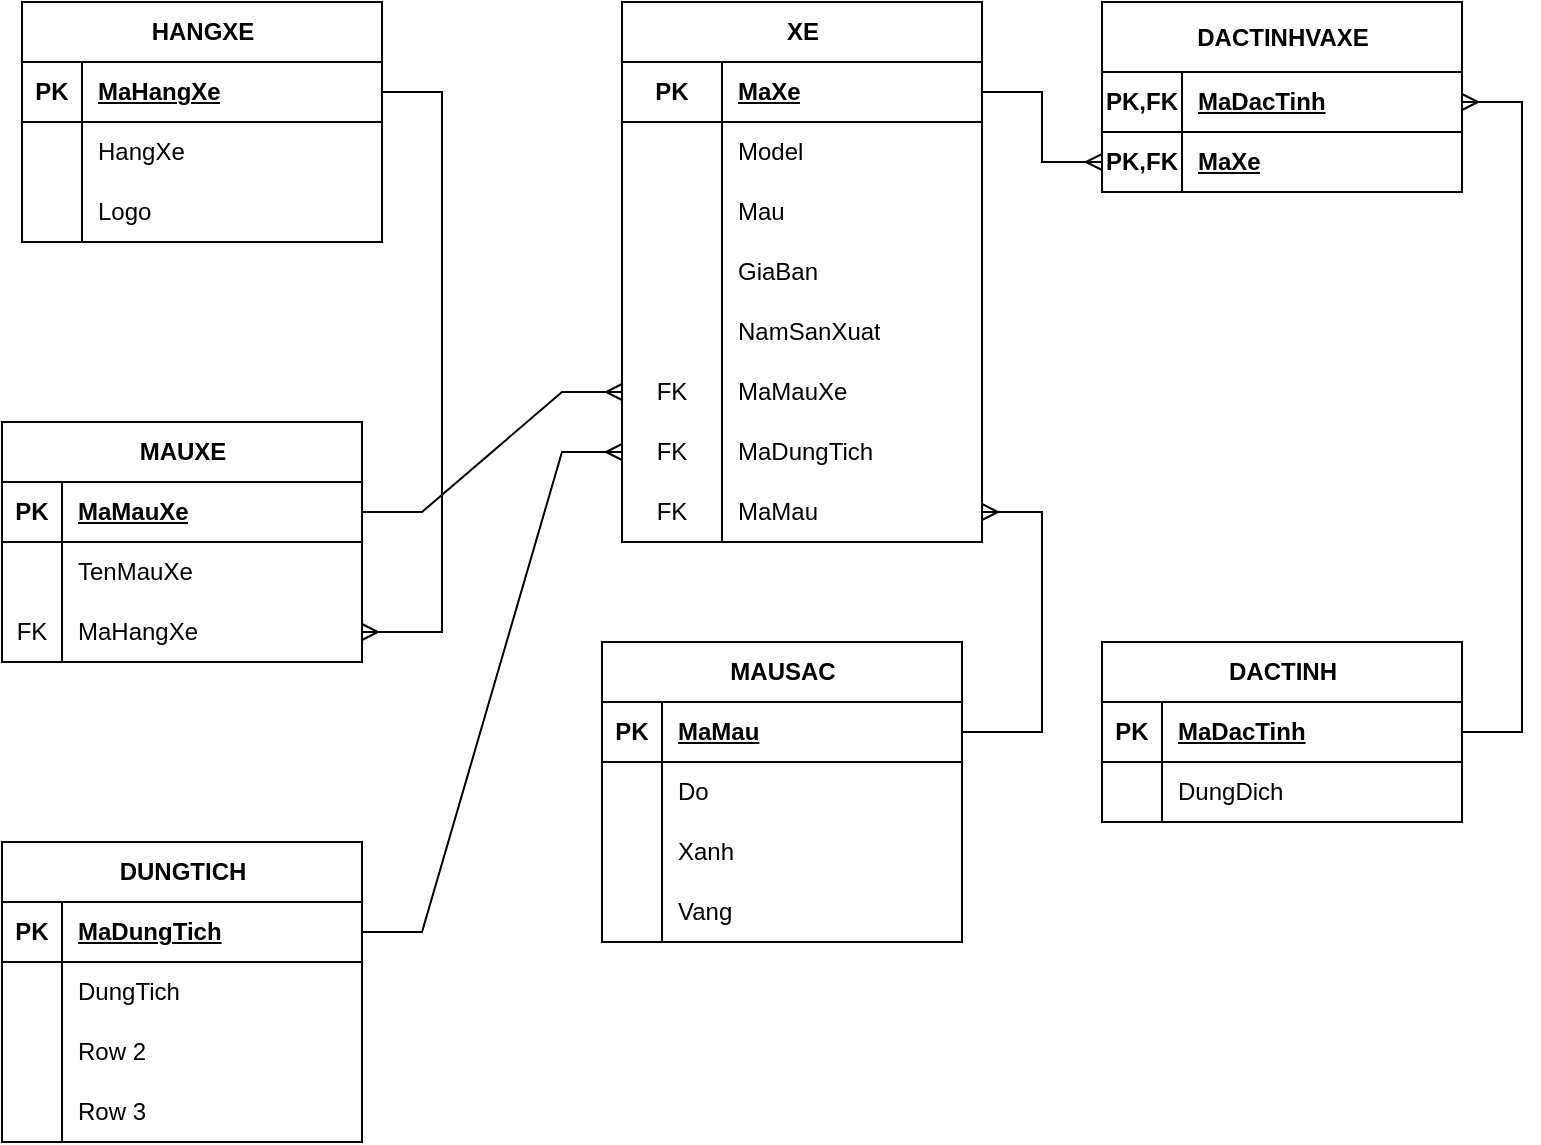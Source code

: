 <mxfile version="26.2.15">
  <diagram name="Trang-1" id="evhGQD9XoRexHqI-xpZD">
    <mxGraphModel dx="872" dy="465" grid="1" gridSize="10" guides="1" tooltips="1" connect="1" arrows="1" fold="1" page="1" pageScale="1" pageWidth="827" pageHeight="1169" math="0" shadow="0">
      <root>
        <mxCell id="0" />
        <mxCell id="1" parent="0" />
        <mxCell id="dX7xvB5Wx8BmN4pReZZ1-1" value="HANGXE" style="shape=table;startSize=30;container=1;collapsible=1;childLayout=tableLayout;fixedRows=1;rowLines=0;fontStyle=1;align=center;resizeLast=1;html=1;" vertex="1" parent="1">
          <mxGeometry x="40" y="40" width="180" height="120" as="geometry" />
        </mxCell>
        <mxCell id="dX7xvB5Wx8BmN4pReZZ1-2" value="" style="shape=tableRow;horizontal=0;startSize=0;swimlaneHead=0;swimlaneBody=0;fillColor=none;collapsible=0;dropTarget=0;points=[[0,0.5],[1,0.5]];portConstraint=eastwest;top=0;left=0;right=0;bottom=1;" vertex="1" parent="dX7xvB5Wx8BmN4pReZZ1-1">
          <mxGeometry y="30" width="180" height="30" as="geometry" />
        </mxCell>
        <mxCell id="dX7xvB5Wx8BmN4pReZZ1-3" value="PK" style="shape=partialRectangle;connectable=0;fillColor=none;top=0;left=0;bottom=0;right=0;fontStyle=1;overflow=hidden;whiteSpace=wrap;html=1;" vertex="1" parent="dX7xvB5Wx8BmN4pReZZ1-2">
          <mxGeometry width="30" height="30" as="geometry">
            <mxRectangle width="30" height="30" as="alternateBounds" />
          </mxGeometry>
        </mxCell>
        <mxCell id="dX7xvB5Wx8BmN4pReZZ1-4" value="MaHangXe" style="shape=partialRectangle;connectable=0;fillColor=none;top=0;left=0;bottom=0;right=0;align=left;spacingLeft=6;fontStyle=5;overflow=hidden;whiteSpace=wrap;html=1;" vertex="1" parent="dX7xvB5Wx8BmN4pReZZ1-2">
          <mxGeometry x="30" width="150" height="30" as="geometry">
            <mxRectangle width="150" height="30" as="alternateBounds" />
          </mxGeometry>
        </mxCell>
        <mxCell id="dX7xvB5Wx8BmN4pReZZ1-5" value="" style="shape=tableRow;horizontal=0;startSize=0;swimlaneHead=0;swimlaneBody=0;fillColor=none;collapsible=0;dropTarget=0;points=[[0,0.5],[1,0.5]];portConstraint=eastwest;top=0;left=0;right=0;bottom=0;" vertex="1" parent="dX7xvB5Wx8BmN4pReZZ1-1">
          <mxGeometry y="60" width="180" height="30" as="geometry" />
        </mxCell>
        <mxCell id="dX7xvB5Wx8BmN4pReZZ1-6" value="" style="shape=partialRectangle;connectable=0;fillColor=none;top=0;left=0;bottom=0;right=0;editable=1;overflow=hidden;whiteSpace=wrap;html=1;" vertex="1" parent="dX7xvB5Wx8BmN4pReZZ1-5">
          <mxGeometry width="30" height="30" as="geometry">
            <mxRectangle width="30" height="30" as="alternateBounds" />
          </mxGeometry>
        </mxCell>
        <mxCell id="dX7xvB5Wx8BmN4pReZZ1-7" value="HangXe" style="shape=partialRectangle;connectable=0;fillColor=none;top=0;left=0;bottom=0;right=0;align=left;spacingLeft=6;overflow=hidden;whiteSpace=wrap;html=1;" vertex="1" parent="dX7xvB5Wx8BmN4pReZZ1-5">
          <mxGeometry x="30" width="150" height="30" as="geometry">
            <mxRectangle width="150" height="30" as="alternateBounds" />
          </mxGeometry>
        </mxCell>
        <mxCell id="dX7xvB5Wx8BmN4pReZZ1-8" value="" style="shape=tableRow;horizontal=0;startSize=0;swimlaneHead=0;swimlaneBody=0;fillColor=none;collapsible=0;dropTarget=0;points=[[0,0.5],[1,0.5]];portConstraint=eastwest;top=0;left=0;right=0;bottom=0;" vertex="1" parent="dX7xvB5Wx8BmN4pReZZ1-1">
          <mxGeometry y="90" width="180" height="30" as="geometry" />
        </mxCell>
        <mxCell id="dX7xvB5Wx8BmN4pReZZ1-9" value="" style="shape=partialRectangle;connectable=0;fillColor=none;top=0;left=0;bottom=0;right=0;editable=1;overflow=hidden;whiteSpace=wrap;html=1;" vertex="1" parent="dX7xvB5Wx8BmN4pReZZ1-8">
          <mxGeometry width="30" height="30" as="geometry">
            <mxRectangle width="30" height="30" as="alternateBounds" />
          </mxGeometry>
        </mxCell>
        <mxCell id="dX7xvB5Wx8BmN4pReZZ1-10" value="Logo" style="shape=partialRectangle;connectable=0;fillColor=none;top=0;left=0;bottom=0;right=0;align=left;spacingLeft=6;overflow=hidden;whiteSpace=wrap;html=1;" vertex="1" parent="dX7xvB5Wx8BmN4pReZZ1-8">
          <mxGeometry x="30" width="150" height="30" as="geometry">
            <mxRectangle width="150" height="30" as="alternateBounds" />
          </mxGeometry>
        </mxCell>
        <mxCell id="dX7xvB5Wx8BmN4pReZZ1-14" value="XE" style="shape=table;startSize=30;container=1;collapsible=1;childLayout=tableLayout;fixedRows=1;rowLines=0;fontStyle=1;align=center;resizeLast=1;html=1;" vertex="1" parent="1">
          <mxGeometry x="340" y="40" width="180" height="270" as="geometry" />
        </mxCell>
        <mxCell id="dX7xvB5Wx8BmN4pReZZ1-15" value="" style="shape=tableRow;horizontal=0;startSize=0;swimlaneHead=0;swimlaneBody=0;fillColor=none;collapsible=0;dropTarget=0;points=[[0,0.5],[1,0.5]];portConstraint=eastwest;top=0;left=0;right=0;bottom=1;" vertex="1" parent="dX7xvB5Wx8BmN4pReZZ1-14">
          <mxGeometry y="30" width="180" height="30" as="geometry" />
        </mxCell>
        <mxCell id="dX7xvB5Wx8BmN4pReZZ1-16" value="PK" style="shape=partialRectangle;connectable=0;fillColor=none;top=0;left=0;bottom=0;right=0;fontStyle=1;overflow=hidden;whiteSpace=wrap;html=1;" vertex="1" parent="dX7xvB5Wx8BmN4pReZZ1-15">
          <mxGeometry width="50" height="30" as="geometry">
            <mxRectangle width="50" height="30" as="alternateBounds" />
          </mxGeometry>
        </mxCell>
        <mxCell id="dX7xvB5Wx8BmN4pReZZ1-17" value="MaXe" style="shape=partialRectangle;connectable=0;fillColor=none;top=0;left=0;bottom=0;right=0;align=left;spacingLeft=6;fontStyle=5;overflow=hidden;whiteSpace=wrap;html=1;" vertex="1" parent="dX7xvB5Wx8BmN4pReZZ1-15">
          <mxGeometry x="50" width="130" height="30" as="geometry">
            <mxRectangle width="130" height="30" as="alternateBounds" />
          </mxGeometry>
        </mxCell>
        <mxCell id="dX7xvB5Wx8BmN4pReZZ1-18" value="" style="shape=tableRow;horizontal=0;startSize=0;swimlaneHead=0;swimlaneBody=0;fillColor=none;collapsible=0;dropTarget=0;points=[[0,0.5],[1,0.5]];portConstraint=eastwest;top=0;left=0;right=0;bottom=0;" vertex="1" parent="dX7xvB5Wx8BmN4pReZZ1-14">
          <mxGeometry y="60" width="180" height="30" as="geometry" />
        </mxCell>
        <mxCell id="dX7xvB5Wx8BmN4pReZZ1-19" value="" style="shape=partialRectangle;connectable=0;fillColor=none;top=0;left=0;bottom=0;right=0;editable=1;overflow=hidden;whiteSpace=wrap;html=1;" vertex="1" parent="dX7xvB5Wx8BmN4pReZZ1-18">
          <mxGeometry width="50" height="30" as="geometry">
            <mxRectangle width="50" height="30" as="alternateBounds" />
          </mxGeometry>
        </mxCell>
        <mxCell id="dX7xvB5Wx8BmN4pReZZ1-20" value="Model" style="shape=partialRectangle;connectable=0;fillColor=none;top=0;left=0;bottom=0;right=0;align=left;spacingLeft=6;overflow=hidden;whiteSpace=wrap;html=1;" vertex="1" parent="dX7xvB5Wx8BmN4pReZZ1-18">
          <mxGeometry x="50" width="130" height="30" as="geometry">
            <mxRectangle width="130" height="30" as="alternateBounds" />
          </mxGeometry>
        </mxCell>
        <mxCell id="dX7xvB5Wx8BmN4pReZZ1-21" value="" style="shape=tableRow;horizontal=0;startSize=0;swimlaneHead=0;swimlaneBody=0;fillColor=none;collapsible=0;dropTarget=0;points=[[0,0.5],[1,0.5]];portConstraint=eastwest;top=0;left=0;right=0;bottom=0;" vertex="1" parent="dX7xvB5Wx8BmN4pReZZ1-14">
          <mxGeometry y="90" width="180" height="30" as="geometry" />
        </mxCell>
        <mxCell id="dX7xvB5Wx8BmN4pReZZ1-22" value="" style="shape=partialRectangle;connectable=0;fillColor=none;top=0;left=0;bottom=0;right=0;editable=1;overflow=hidden;whiteSpace=wrap;html=1;" vertex="1" parent="dX7xvB5Wx8BmN4pReZZ1-21">
          <mxGeometry width="50" height="30" as="geometry">
            <mxRectangle width="50" height="30" as="alternateBounds" />
          </mxGeometry>
        </mxCell>
        <mxCell id="dX7xvB5Wx8BmN4pReZZ1-23" value="Mau" style="shape=partialRectangle;connectable=0;fillColor=none;top=0;left=0;bottom=0;right=0;align=left;spacingLeft=6;overflow=hidden;whiteSpace=wrap;html=1;" vertex="1" parent="dX7xvB5Wx8BmN4pReZZ1-21">
          <mxGeometry x="50" width="130" height="30" as="geometry">
            <mxRectangle width="130" height="30" as="alternateBounds" />
          </mxGeometry>
        </mxCell>
        <mxCell id="dX7xvB5Wx8BmN4pReZZ1-24" value="" style="shape=tableRow;horizontal=0;startSize=0;swimlaneHead=0;swimlaneBody=0;fillColor=none;collapsible=0;dropTarget=0;points=[[0,0.5],[1,0.5]];portConstraint=eastwest;top=0;left=0;right=0;bottom=0;" vertex="1" parent="dX7xvB5Wx8BmN4pReZZ1-14">
          <mxGeometry y="120" width="180" height="30" as="geometry" />
        </mxCell>
        <mxCell id="dX7xvB5Wx8BmN4pReZZ1-25" value="" style="shape=partialRectangle;connectable=0;fillColor=none;top=0;left=0;bottom=0;right=0;editable=1;overflow=hidden;whiteSpace=wrap;html=1;" vertex="1" parent="dX7xvB5Wx8BmN4pReZZ1-24">
          <mxGeometry width="50" height="30" as="geometry">
            <mxRectangle width="50" height="30" as="alternateBounds" />
          </mxGeometry>
        </mxCell>
        <mxCell id="dX7xvB5Wx8BmN4pReZZ1-26" value="GiaBan" style="shape=partialRectangle;connectable=0;fillColor=none;top=0;left=0;bottom=0;right=0;align=left;spacingLeft=6;overflow=hidden;whiteSpace=wrap;html=1;" vertex="1" parent="dX7xvB5Wx8BmN4pReZZ1-24">
          <mxGeometry x="50" width="130" height="30" as="geometry">
            <mxRectangle width="130" height="30" as="alternateBounds" />
          </mxGeometry>
        </mxCell>
        <mxCell id="dX7xvB5Wx8BmN4pReZZ1-69" value="" style="shape=tableRow;horizontal=0;startSize=0;swimlaneHead=0;swimlaneBody=0;fillColor=none;collapsible=0;dropTarget=0;points=[[0,0.5],[1,0.5]];portConstraint=eastwest;top=0;left=0;right=0;bottom=0;" vertex="1" parent="dX7xvB5Wx8BmN4pReZZ1-14">
          <mxGeometry y="150" width="180" height="30" as="geometry" />
        </mxCell>
        <mxCell id="dX7xvB5Wx8BmN4pReZZ1-70" value="" style="shape=partialRectangle;connectable=0;fillColor=none;top=0;left=0;bottom=0;right=0;editable=1;overflow=hidden;whiteSpace=wrap;html=1;" vertex="1" parent="dX7xvB5Wx8BmN4pReZZ1-69">
          <mxGeometry width="50" height="30" as="geometry">
            <mxRectangle width="50" height="30" as="alternateBounds" />
          </mxGeometry>
        </mxCell>
        <mxCell id="dX7xvB5Wx8BmN4pReZZ1-71" value="NamSanXuat" style="shape=partialRectangle;connectable=0;fillColor=none;top=0;left=0;bottom=0;right=0;align=left;spacingLeft=6;overflow=hidden;whiteSpace=wrap;html=1;" vertex="1" parent="dX7xvB5Wx8BmN4pReZZ1-69">
          <mxGeometry x="50" width="130" height="30" as="geometry">
            <mxRectangle width="130" height="30" as="alternateBounds" />
          </mxGeometry>
        </mxCell>
        <mxCell id="dX7xvB5Wx8BmN4pReZZ1-100" value="" style="shape=tableRow;horizontal=0;startSize=0;swimlaneHead=0;swimlaneBody=0;fillColor=none;collapsible=0;dropTarget=0;points=[[0,0.5],[1,0.5]];portConstraint=eastwest;top=0;left=0;right=0;bottom=0;" vertex="1" parent="dX7xvB5Wx8BmN4pReZZ1-14">
          <mxGeometry y="180" width="180" height="30" as="geometry" />
        </mxCell>
        <mxCell id="dX7xvB5Wx8BmN4pReZZ1-101" value="FK" style="shape=partialRectangle;connectable=0;fillColor=none;top=0;left=0;bottom=0;right=0;editable=1;overflow=hidden;whiteSpace=wrap;html=1;" vertex="1" parent="dX7xvB5Wx8BmN4pReZZ1-100">
          <mxGeometry width="50" height="30" as="geometry">
            <mxRectangle width="50" height="30" as="alternateBounds" />
          </mxGeometry>
        </mxCell>
        <mxCell id="dX7xvB5Wx8BmN4pReZZ1-102" value="MaMauXe" style="shape=partialRectangle;connectable=0;fillColor=none;top=0;left=0;bottom=0;right=0;align=left;spacingLeft=6;overflow=hidden;whiteSpace=wrap;html=1;" vertex="1" parent="dX7xvB5Wx8BmN4pReZZ1-100">
          <mxGeometry x="50" width="130" height="30" as="geometry">
            <mxRectangle width="130" height="30" as="alternateBounds" />
          </mxGeometry>
        </mxCell>
        <mxCell id="dX7xvB5Wx8BmN4pReZZ1-66" value="" style="shape=tableRow;horizontal=0;startSize=0;swimlaneHead=0;swimlaneBody=0;fillColor=none;collapsible=0;dropTarget=0;points=[[0,0.5],[1,0.5]];portConstraint=eastwest;top=0;left=0;right=0;bottom=0;" vertex="1" parent="dX7xvB5Wx8BmN4pReZZ1-14">
          <mxGeometry y="210" width="180" height="30" as="geometry" />
        </mxCell>
        <mxCell id="dX7xvB5Wx8BmN4pReZZ1-67" value="FK" style="shape=partialRectangle;connectable=0;fillColor=none;top=0;left=0;bottom=0;right=0;editable=1;overflow=hidden;whiteSpace=wrap;html=1;" vertex="1" parent="dX7xvB5Wx8BmN4pReZZ1-66">
          <mxGeometry width="50" height="30" as="geometry">
            <mxRectangle width="50" height="30" as="alternateBounds" />
          </mxGeometry>
        </mxCell>
        <mxCell id="dX7xvB5Wx8BmN4pReZZ1-68" value="MaDungTich" style="shape=partialRectangle;connectable=0;fillColor=none;top=0;left=0;bottom=0;right=0;align=left;spacingLeft=6;overflow=hidden;whiteSpace=wrap;html=1;" vertex="1" parent="dX7xvB5Wx8BmN4pReZZ1-66">
          <mxGeometry x="50" width="130" height="30" as="geometry">
            <mxRectangle width="130" height="30" as="alternateBounds" />
          </mxGeometry>
        </mxCell>
        <mxCell id="dX7xvB5Wx8BmN4pReZZ1-72" value="" style="shape=tableRow;horizontal=0;startSize=0;swimlaneHead=0;swimlaneBody=0;fillColor=none;collapsible=0;dropTarget=0;points=[[0,0.5],[1,0.5]];portConstraint=eastwest;top=0;left=0;right=0;bottom=0;" vertex="1" parent="dX7xvB5Wx8BmN4pReZZ1-14">
          <mxGeometry y="240" width="180" height="30" as="geometry" />
        </mxCell>
        <mxCell id="dX7xvB5Wx8BmN4pReZZ1-73" value="FK" style="shape=partialRectangle;connectable=0;fillColor=none;top=0;left=0;bottom=0;right=0;editable=1;overflow=hidden;whiteSpace=wrap;html=1;" vertex="1" parent="dX7xvB5Wx8BmN4pReZZ1-72">
          <mxGeometry width="50" height="30" as="geometry">
            <mxRectangle width="50" height="30" as="alternateBounds" />
          </mxGeometry>
        </mxCell>
        <mxCell id="dX7xvB5Wx8BmN4pReZZ1-74" value="MaMau" style="shape=partialRectangle;connectable=0;fillColor=none;top=0;left=0;bottom=0;right=0;align=left;spacingLeft=6;overflow=hidden;whiteSpace=wrap;html=1;" vertex="1" parent="dX7xvB5Wx8BmN4pReZZ1-72">
          <mxGeometry x="50" width="130" height="30" as="geometry">
            <mxRectangle width="130" height="30" as="alternateBounds" />
          </mxGeometry>
        </mxCell>
        <mxCell id="dX7xvB5Wx8BmN4pReZZ1-27" value="MAUSAC" style="shape=table;startSize=30;container=1;collapsible=1;childLayout=tableLayout;fixedRows=1;rowLines=0;fontStyle=1;align=center;resizeLast=1;html=1;" vertex="1" parent="1">
          <mxGeometry x="330" y="360" width="180" height="150" as="geometry" />
        </mxCell>
        <mxCell id="dX7xvB5Wx8BmN4pReZZ1-28" value="" style="shape=tableRow;horizontal=0;startSize=0;swimlaneHead=0;swimlaneBody=0;fillColor=none;collapsible=0;dropTarget=0;points=[[0,0.5],[1,0.5]];portConstraint=eastwest;top=0;left=0;right=0;bottom=1;" vertex="1" parent="dX7xvB5Wx8BmN4pReZZ1-27">
          <mxGeometry y="30" width="180" height="30" as="geometry" />
        </mxCell>
        <mxCell id="dX7xvB5Wx8BmN4pReZZ1-29" value="PK" style="shape=partialRectangle;connectable=0;fillColor=none;top=0;left=0;bottom=0;right=0;fontStyle=1;overflow=hidden;whiteSpace=wrap;html=1;" vertex="1" parent="dX7xvB5Wx8BmN4pReZZ1-28">
          <mxGeometry width="30" height="30" as="geometry">
            <mxRectangle width="30" height="30" as="alternateBounds" />
          </mxGeometry>
        </mxCell>
        <mxCell id="dX7xvB5Wx8BmN4pReZZ1-30" value="MaMau" style="shape=partialRectangle;connectable=0;fillColor=none;top=0;left=0;bottom=0;right=0;align=left;spacingLeft=6;fontStyle=5;overflow=hidden;whiteSpace=wrap;html=1;" vertex="1" parent="dX7xvB5Wx8BmN4pReZZ1-28">
          <mxGeometry x="30" width="150" height="30" as="geometry">
            <mxRectangle width="150" height="30" as="alternateBounds" />
          </mxGeometry>
        </mxCell>
        <mxCell id="dX7xvB5Wx8BmN4pReZZ1-31" value="" style="shape=tableRow;horizontal=0;startSize=0;swimlaneHead=0;swimlaneBody=0;fillColor=none;collapsible=0;dropTarget=0;points=[[0,0.5],[1,0.5]];portConstraint=eastwest;top=0;left=0;right=0;bottom=0;" vertex="1" parent="dX7xvB5Wx8BmN4pReZZ1-27">
          <mxGeometry y="60" width="180" height="30" as="geometry" />
        </mxCell>
        <mxCell id="dX7xvB5Wx8BmN4pReZZ1-32" value="" style="shape=partialRectangle;connectable=0;fillColor=none;top=0;left=0;bottom=0;right=0;editable=1;overflow=hidden;whiteSpace=wrap;html=1;" vertex="1" parent="dX7xvB5Wx8BmN4pReZZ1-31">
          <mxGeometry width="30" height="30" as="geometry">
            <mxRectangle width="30" height="30" as="alternateBounds" />
          </mxGeometry>
        </mxCell>
        <mxCell id="dX7xvB5Wx8BmN4pReZZ1-33" value="Do" style="shape=partialRectangle;connectable=0;fillColor=none;top=0;left=0;bottom=0;right=0;align=left;spacingLeft=6;overflow=hidden;whiteSpace=wrap;html=1;" vertex="1" parent="dX7xvB5Wx8BmN4pReZZ1-31">
          <mxGeometry x="30" width="150" height="30" as="geometry">
            <mxRectangle width="150" height="30" as="alternateBounds" />
          </mxGeometry>
        </mxCell>
        <mxCell id="dX7xvB5Wx8BmN4pReZZ1-34" value="" style="shape=tableRow;horizontal=0;startSize=0;swimlaneHead=0;swimlaneBody=0;fillColor=none;collapsible=0;dropTarget=0;points=[[0,0.5],[1,0.5]];portConstraint=eastwest;top=0;left=0;right=0;bottom=0;" vertex="1" parent="dX7xvB5Wx8BmN4pReZZ1-27">
          <mxGeometry y="90" width="180" height="30" as="geometry" />
        </mxCell>
        <mxCell id="dX7xvB5Wx8BmN4pReZZ1-35" value="" style="shape=partialRectangle;connectable=0;fillColor=none;top=0;left=0;bottom=0;right=0;editable=1;overflow=hidden;whiteSpace=wrap;html=1;" vertex="1" parent="dX7xvB5Wx8BmN4pReZZ1-34">
          <mxGeometry width="30" height="30" as="geometry">
            <mxRectangle width="30" height="30" as="alternateBounds" />
          </mxGeometry>
        </mxCell>
        <mxCell id="dX7xvB5Wx8BmN4pReZZ1-36" value="Xanh" style="shape=partialRectangle;connectable=0;fillColor=none;top=0;left=0;bottom=0;right=0;align=left;spacingLeft=6;overflow=hidden;whiteSpace=wrap;html=1;" vertex="1" parent="dX7xvB5Wx8BmN4pReZZ1-34">
          <mxGeometry x="30" width="150" height="30" as="geometry">
            <mxRectangle width="150" height="30" as="alternateBounds" />
          </mxGeometry>
        </mxCell>
        <mxCell id="dX7xvB5Wx8BmN4pReZZ1-37" value="" style="shape=tableRow;horizontal=0;startSize=0;swimlaneHead=0;swimlaneBody=0;fillColor=none;collapsible=0;dropTarget=0;points=[[0,0.5],[1,0.5]];portConstraint=eastwest;top=0;left=0;right=0;bottom=0;" vertex="1" parent="dX7xvB5Wx8BmN4pReZZ1-27">
          <mxGeometry y="120" width="180" height="30" as="geometry" />
        </mxCell>
        <mxCell id="dX7xvB5Wx8BmN4pReZZ1-38" value="" style="shape=partialRectangle;connectable=0;fillColor=none;top=0;left=0;bottom=0;right=0;editable=1;overflow=hidden;whiteSpace=wrap;html=1;" vertex="1" parent="dX7xvB5Wx8BmN4pReZZ1-37">
          <mxGeometry width="30" height="30" as="geometry">
            <mxRectangle width="30" height="30" as="alternateBounds" />
          </mxGeometry>
        </mxCell>
        <mxCell id="dX7xvB5Wx8BmN4pReZZ1-39" value="Vang" style="shape=partialRectangle;connectable=0;fillColor=none;top=0;left=0;bottom=0;right=0;align=left;spacingLeft=6;overflow=hidden;whiteSpace=wrap;html=1;" vertex="1" parent="dX7xvB5Wx8BmN4pReZZ1-37">
          <mxGeometry x="30" width="150" height="30" as="geometry">
            <mxRectangle width="150" height="30" as="alternateBounds" />
          </mxGeometry>
        </mxCell>
        <mxCell id="dX7xvB5Wx8BmN4pReZZ1-40" value="DACTINH" style="shape=table;startSize=30;container=1;collapsible=1;childLayout=tableLayout;fixedRows=1;rowLines=0;fontStyle=1;align=center;resizeLast=1;html=1;" vertex="1" parent="1">
          <mxGeometry x="580" y="360" width="180" height="90" as="geometry" />
        </mxCell>
        <mxCell id="dX7xvB5Wx8BmN4pReZZ1-41" value="" style="shape=tableRow;horizontal=0;startSize=0;swimlaneHead=0;swimlaneBody=0;fillColor=none;collapsible=0;dropTarget=0;points=[[0,0.5],[1,0.5]];portConstraint=eastwest;top=0;left=0;right=0;bottom=1;" vertex="1" parent="dX7xvB5Wx8BmN4pReZZ1-40">
          <mxGeometry y="30" width="180" height="30" as="geometry" />
        </mxCell>
        <mxCell id="dX7xvB5Wx8BmN4pReZZ1-42" value="PK" style="shape=partialRectangle;connectable=0;fillColor=none;top=0;left=0;bottom=0;right=0;fontStyle=1;overflow=hidden;whiteSpace=wrap;html=1;" vertex="1" parent="dX7xvB5Wx8BmN4pReZZ1-41">
          <mxGeometry width="30" height="30" as="geometry">
            <mxRectangle width="30" height="30" as="alternateBounds" />
          </mxGeometry>
        </mxCell>
        <mxCell id="dX7xvB5Wx8BmN4pReZZ1-43" value="MaDacTinh" style="shape=partialRectangle;connectable=0;fillColor=none;top=0;left=0;bottom=0;right=0;align=left;spacingLeft=6;fontStyle=5;overflow=hidden;whiteSpace=wrap;html=1;" vertex="1" parent="dX7xvB5Wx8BmN4pReZZ1-41">
          <mxGeometry x="30" width="150" height="30" as="geometry">
            <mxRectangle width="150" height="30" as="alternateBounds" />
          </mxGeometry>
        </mxCell>
        <mxCell id="dX7xvB5Wx8BmN4pReZZ1-50" value="" style="shape=tableRow;horizontal=0;startSize=0;swimlaneHead=0;swimlaneBody=0;fillColor=none;collapsible=0;dropTarget=0;points=[[0,0.5],[1,0.5]];portConstraint=eastwest;top=0;left=0;right=0;bottom=0;" vertex="1" parent="dX7xvB5Wx8BmN4pReZZ1-40">
          <mxGeometry y="60" width="180" height="30" as="geometry" />
        </mxCell>
        <mxCell id="dX7xvB5Wx8BmN4pReZZ1-51" value="" style="shape=partialRectangle;connectable=0;fillColor=none;top=0;left=0;bottom=0;right=0;editable=1;overflow=hidden;whiteSpace=wrap;html=1;" vertex="1" parent="dX7xvB5Wx8BmN4pReZZ1-50">
          <mxGeometry width="30" height="30" as="geometry">
            <mxRectangle width="30" height="30" as="alternateBounds" />
          </mxGeometry>
        </mxCell>
        <mxCell id="dX7xvB5Wx8BmN4pReZZ1-52" value="DungDich" style="shape=partialRectangle;connectable=0;fillColor=none;top=0;left=0;bottom=0;right=0;align=left;spacingLeft=6;overflow=hidden;whiteSpace=wrap;html=1;" vertex="1" parent="dX7xvB5Wx8BmN4pReZZ1-50">
          <mxGeometry x="30" width="150" height="30" as="geometry">
            <mxRectangle width="150" height="30" as="alternateBounds" />
          </mxGeometry>
        </mxCell>
        <mxCell id="dX7xvB5Wx8BmN4pReZZ1-53" value="DUNGTICH" style="shape=table;startSize=30;container=1;collapsible=1;childLayout=tableLayout;fixedRows=1;rowLines=0;fontStyle=1;align=center;resizeLast=1;html=1;" vertex="1" parent="1">
          <mxGeometry x="30" y="460" width="180" height="150" as="geometry" />
        </mxCell>
        <mxCell id="dX7xvB5Wx8BmN4pReZZ1-54" value="" style="shape=tableRow;horizontal=0;startSize=0;swimlaneHead=0;swimlaneBody=0;fillColor=none;collapsible=0;dropTarget=0;points=[[0,0.5],[1,0.5]];portConstraint=eastwest;top=0;left=0;right=0;bottom=1;" vertex="1" parent="dX7xvB5Wx8BmN4pReZZ1-53">
          <mxGeometry y="30" width="180" height="30" as="geometry" />
        </mxCell>
        <mxCell id="dX7xvB5Wx8BmN4pReZZ1-55" value="PK" style="shape=partialRectangle;connectable=0;fillColor=none;top=0;left=0;bottom=0;right=0;fontStyle=1;overflow=hidden;whiteSpace=wrap;html=1;" vertex="1" parent="dX7xvB5Wx8BmN4pReZZ1-54">
          <mxGeometry width="30" height="30" as="geometry">
            <mxRectangle width="30" height="30" as="alternateBounds" />
          </mxGeometry>
        </mxCell>
        <mxCell id="dX7xvB5Wx8BmN4pReZZ1-56" value="MaDungTich" style="shape=partialRectangle;connectable=0;fillColor=none;top=0;left=0;bottom=0;right=0;align=left;spacingLeft=6;fontStyle=5;overflow=hidden;whiteSpace=wrap;html=1;" vertex="1" parent="dX7xvB5Wx8BmN4pReZZ1-54">
          <mxGeometry x="30" width="150" height="30" as="geometry">
            <mxRectangle width="150" height="30" as="alternateBounds" />
          </mxGeometry>
        </mxCell>
        <mxCell id="dX7xvB5Wx8BmN4pReZZ1-57" value="" style="shape=tableRow;horizontal=0;startSize=0;swimlaneHead=0;swimlaneBody=0;fillColor=none;collapsible=0;dropTarget=0;points=[[0,0.5],[1,0.5]];portConstraint=eastwest;top=0;left=0;right=0;bottom=0;" vertex="1" parent="dX7xvB5Wx8BmN4pReZZ1-53">
          <mxGeometry y="60" width="180" height="30" as="geometry" />
        </mxCell>
        <mxCell id="dX7xvB5Wx8BmN4pReZZ1-58" value="" style="shape=partialRectangle;connectable=0;fillColor=none;top=0;left=0;bottom=0;right=0;editable=1;overflow=hidden;whiteSpace=wrap;html=1;" vertex="1" parent="dX7xvB5Wx8BmN4pReZZ1-57">
          <mxGeometry width="30" height="30" as="geometry">
            <mxRectangle width="30" height="30" as="alternateBounds" />
          </mxGeometry>
        </mxCell>
        <mxCell id="dX7xvB5Wx8BmN4pReZZ1-59" value="DungTich" style="shape=partialRectangle;connectable=0;fillColor=none;top=0;left=0;bottom=0;right=0;align=left;spacingLeft=6;overflow=hidden;whiteSpace=wrap;html=1;" vertex="1" parent="dX7xvB5Wx8BmN4pReZZ1-57">
          <mxGeometry x="30" width="150" height="30" as="geometry">
            <mxRectangle width="150" height="30" as="alternateBounds" />
          </mxGeometry>
        </mxCell>
        <mxCell id="dX7xvB5Wx8BmN4pReZZ1-60" value="" style="shape=tableRow;horizontal=0;startSize=0;swimlaneHead=0;swimlaneBody=0;fillColor=none;collapsible=0;dropTarget=0;points=[[0,0.5],[1,0.5]];portConstraint=eastwest;top=0;left=0;right=0;bottom=0;" vertex="1" parent="dX7xvB5Wx8BmN4pReZZ1-53">
          <mxGeometry y="90" width="180" height="30" as="geometry" />
        </mxCell>
        <mxCell id="dX7xvB5Wx8BmN4pReZZ1-61" value="" style="shape=partialRectangle;connectable=0;fillColor=none;top=0;left=0;bottom=0;right=0;editable=1;overflow=hidden;whiteSpace=wrap;html=1;" vertex="1" parent="dX7xvB5Wx8BmN4pReZZ1-60">
          <mxGeometry width="30" height="30" as="geometry">
            <mxRectangle width="30" height="30" as="alternateBounds" />
          </mxGeometry>
        </mxCell>
        <mxCell id="dX7xvB5Wx8BmN4pReZZ1-62" value="Row 2" style="shape=partialRectangle;connectable=0;fillColor=none;top=0;left=0;bottom=0;right=0;align=left;spacingLeft=6;overflow=hidden;whiteSpace=wrap;html=1;" vertex="1" parent="dX7xvB5Wx8BmN4pReZZ1-60">
          <mxGeometry x="30" width="150" height="30" as="geometry">
            <mxRectangle width="150" height="30" as="alternateBounds" />
          </mxGeometry>
        </mxCell>
        <mxCell id="dX7xvB5Wx8BmN4pReZZ1-63" value="" style="shape=tableRow;horizontal=0;startSize=0;swimlaneHead=0;swimlaneBody=0;fillColor=none;collapsible=0;dropTarget=0;points=[[0,0.5],[1,0.5]];portConstraint=eastwest;top=0;left=0;right=0;bottom=0;" vertex="1" parent="dX7xvB5Wx8BmN4pReZZ1-53">
          <mxGeometry y="120" width="180" height="30" as="geometry" />
        </mxCell>
        <mxCell id="dX7xvB5Wx8BmN4pReZZ1-64" value="" style="shape=partialRectangle;connectable=0;fillColor=none;top=0;left=0;bottom=0;right=0;editable=1;overflow=hidden;whiteSpace=wrap;html=1;" vertex="1" parent="dX7xvB5Wx8BmN4pReZZ1-63">
          <mxGeometry width="30" height="30" as="geometry">
            <mxRectangle width="30" height="30" as="alternateBounds" />
          </mxGeometry>
        </mxCell>
        <mxCell id="dX7xvB5Wx8BmN4pReZZ1-65" value="Row 3" style="shape=partialRectangle;connectable=0;fillColor=none;top=0;left=0;bottom=0;right=0;align=left;spacingLeft=6;overflow=hidden;whiteSpace=wrap;html=1;" vertex="1" parent="dX7xvB5Wx8BmN4pReZZ1-63">
          <mxGeometry x="30" width="150" height="30" as="geometry">
            <mxRectangle width="150" height="30" as="alternateBounds" />
          </mxGeometry>
        </mxCell>
        <mxCell id="dX7xvB5Wx8BmN4pReZZ1-78" value="" style="edgeStyle=entityRelationEdgeStyle;fontSize=12;html=1;endArrow=ERmany;rounded=0;" edge="1" parent="1" source="dX7xvB5Wx8BmN4pReZZ1-28" target="dX7xvB5Wx8BmN4pReZZ1-72">
          <mxGeometry width="100" height="100" relative="1" as="geometry">
            <mxPoint x="300" y="370" as="sourcePoint" />
            <mxPoint x="400" y="270" as="targetPoint" />
          </mxGeometry>
        </mxCell>
        <mxCell id="dX7xvB5Wx8BmN4pReZZ1-79" value="DACTINHVAXE" style="shape=table;startSize=35;container=1;collapsible=1;childLayout=tableLayout;fixedRows=1;rowLines=0;fontStyle=1;align=center;resizeLast=1;html=1;" vertex="1" parent="1">
          <mxGeometry x="580" y="40" width="180" height="95" as="geometry" />
        </mxCell>
        <mxCell id="dX7xvB5Wx8BmN4pReZZ1-80" value="" style="shape=tableRow;horizontal=0;startSize=0;swimlaneHead=0;swimlaneBody=0;fillColor=none;collapsible=0;dropTarget=0;points=[[0,0.5],[1,0.5]];portConstraint=eastwest;top=0;left=0;right=0;bottom=1;" vertex="1" parent="dX7xvB5Wx8BmN4pReZZ1-79">
          <mxGeometry y="35" width="180" height="30" as="geometry" />
        </mxCell>
        <mxCell id="dX7xvB5Wx8BmN4pReZZ1-81" value="PK,FK" style="shape=partialRectangle;connectable=0;fillColor=none;top=0;left=0;bottom=0;right=0;fontStyle=1;overflow=hidden;whiteSpace=wrap;html=1;" vertex="1" parent="dX7xvB5Wx8BmN4pReZZ1-80">
          <mxGeometry width="40" height="30" as="geometry">
            <mxRectangle width="40" height="30" as="alternateBounds" />
          </mxGeometry>
        </mxCell>
        <mxCell id="dX7xvB5Wx8BmN4pReZZ1-82" value="MaDacTinh" style="shape=partialRectangle;connectable=0;fillColor=none;top=0;left=0;bottom=0;right=0;align=left;spacingLeft=6;fontStyle=5;overflow=hidden;whiteSpace=wrap;html=1;" vertex="1" parent="dX7xvB5Wx8BmN4pReZZ1-80">
          <mxGeometry x="40" width="140" height="30" as="geometry">
            <mxRectangle width="140" height="30" as="alternateBounds" />
          </mxGeometry>
        </mxCell>
        <mxCell id="dX7xvB5Wx8BmN4pReZZ1-92" value="" style="shape=tableRow;horizontal=0;startSize=0;swimlaneHead=0;swimlaneBody=0;fillColor=none;collapsible=0;dropTarget=0;points=[[0,0.5],[1,0.5]];portConstraint=eastwest;top=0;left=0;right=0;bottom=1;" vertex="1" parent="dX7xvB5Wx8BmN4pReZZ1-79">
          <mxGeometry y="65" width="180" height="30" as="geometry" />
        </mxCell>
        <mxCell id="dX7xvB5Wx8BmN4pReZZ1-93" value="PK,FK" style="shape=partialRectangle;connectable=0;fillColor=none;top=0;left=0;bottom=0;right=0;fontStyle=1;overflow=hidden;whiteSpace=wrap;html=1;" vertex="1" parent="dX7xvB5Wx8BmN4pReZZ1-92">
          <mxGeometry width="40" height="30" as="geometry">
            <mxRectangle width="40" height="30" as="alternateBounds" />
          </mxGeometry>
        </mxCell>
        <mxCell id="dX7xvB5Wx8BmN4pReZZ1-94" value="MaXe" style="shape=partialRectangle;connectable=0;fillColor=none;top=0;left=0;bottom=0;right=0;align=left;spacingLeft=6;fontStyle=5;overflow=hidden;whiteSpace=wrap;html=1;" vertex="1" parent="dX7xvB5Wx8BmN4pReZZ1-92">
          <mxGeometry x="40" width="140" height="30" as="geometry">
            <mxRectangle width="140" height="30" as="alternateBounds" />
          </mxGeometry>
        </mxCell>
        <mxCell id="dX7xvB5Wx8BmN4pReZZ1-97" value="" style="edgeStyle=entityRelationEdgeStyle;fontSize=12;html=1;endArrow=ERmany;rounded=0;" edge="1" parent="1" source="dX7xvB5Wx8BmN4pReZZ1-41" target="dX7xvB5Wx8BmN4pReZZ1-80">
          <mxGeometry width="100" height="100" relative="1" as="geometry">
            <mxPoint x="300" y="370" as="sourcePoint" />
            <mxPoint x="400" y="270" as="targetPoint" />
          </mxGeometry>
        </mxCell>
        <mxCell id="dX7xvB5Wx8BmN4pReZZ1-104" value="" style="edgeStyle=entityRelationEdgeStyle;fontSize=12;html=1;endArrow=ERmany;rounded=0;" edge="1" parent="1" source="dX7xvB5Wx8BmN4pReZZ1-15" target="dX7xvB5Wx8BmN4pReZZ1-92">
          <mxGeometry width="100" height="100" relative="1" as="geometry">
            <mxPoint x="300" y="270" as="sourcePoint" />
            <mxPoint x="400" y="170" as="targetPoint" />
          </mxGeometry>
        </mxCell>
        <mxCell id="dX7xvB5Wx8BmN4pReZZ1-108" value="" style="edgeStyle=entityRelationEdgeStyle;fontSize=12;html=1;endArrow=ERmany;rounded=0;" edge="1" parent="1" source="dX7xvB5Wx8BmN4pReZZ1-54" target="dX7xvB5Wx8BmN4pReZZ1-66">
          <mxGeometry width="100" height="100" relative="1" as="geometry">
            <mxPoint x="300" y="470" as="sourcePoint" />
            <mxPoint x="400" y="370" as="targetPoint" />
          </mxGeometry>
        </mxCell>
        <mxCell id="dX7xvB5Wx8BmN4pReZZ1-110" value="MAUXE" style="shape=table;startSize=30;container=1;collapsible=1;childLayout=tableLayout;fixedRows=1;rowLines=0;fontStyle=1;align=center;resizeLast=1;html=1;" vertex="1" parent="1">
          <mxGeometry x="30" y="250" width="180" height="120" as="geometry" />
        </mxCell>
        <mxCell id="dX7xvB5Wx8BmN4pReZZ1-111" value="" style="shape=tableRow;horizontal=0;startSize=0;swimlaneHead=0;swimlaneBody=0;fillColor=none;collapsible=0;dropTarget=0;points=[[0,0.5],[1,0.5]];portConstraint=eastwest;top=0;left=0;right=0;bottom=1;" vertex="1" parent="dX7xvB5Wx8BmN4pReZZ1-110">
          <mxGeometry y="30" width="180" height="30" as="geometry" />
        </mxCell>
        <mxCell id="dX7xvB5Wx8BmN4pReZZ1-112" value="PK" style="shape=partialRectangle;connectable=0;fillColor=none;top=0;left=0;bottom=0;right=0;fontStyle=1;overflow=hidden;whiteSpace=wrap;html=1;" vertex="1" parent="dX7xvB5Wx8BmN4pReZZ1-111">
          <mxGeometry width="30" height="30" as="geometry">
            <mxRectangle width="30" height="30" as="alternateBounds" />
          </mxGeometry>
        </mxCell>
        <mxCell id="dX7xvB5Wx8BmN4pReZZ1-113" value="MaMauXe" style="shape=partialRectangle;connectable=0;fillColor=none;top=0;left=0;bottom=0;right=0;align=left;spacingLeft=6;fontStyle=5;overflow=hidden;whiteSpace=wrap;html=1;" vertex="1" parent="dX7xvB5Wx8BmN4pReZZ1-111">
          <mxGeometry x="30" width="150" height="30" as="geometry">
            <mxRectangle width="150" height="30" as="alternateBounds" />
          </mxGeometry>
        </mxCell>
        <mxCell id="dX7xvB5Wx8BmN4pReZZ1-114" value="" style="shape=tableRow;horizontal=0;startSize=0;swimlaneHead=0;swimlaneBody=0;fillColor=none;collapsible=0;dropTarget=0;points=[[0,0.5],[1,0.5]];portConstraint=eastwest;top=0;left=0;right=0;bottom=0;" vertex="1" parent="dX7xvB5Wx8BmN4pReZZ1-110">
          <mxGeometry y="60" width="180" height="30" as="geometry" />
        </mxCell>
        <mxCell id="dX7xvB5Wx8BmN4pReZZ1-115" value="" style="shape=partialRectangle;connectable=0;fillColor=none;top=0;left=0;bottom=0;right=0;editable=1;overflow=hidden;whiteSpace=wrap;html=1;" vertex="1" parent="dX7xvB5Wx8BmN4pReZZ1-114">
          <mxGeometry width="30" height="30" as="geometry">
            <mxRectangle width="30" height="30" as="alternateBounds" />
          </mxGeometry>
        </mxCell>
        <mxCell id="dX7xvB5Wx8BmN4pReZZ1-116" value="TenMauXe" style="shape=partialRectangle;connectable=0;fillColor=none;top=0;left=0;bottom=0;right=0;align=left;spacingLeft=6;overflow=hidden;whiteSpace=wrap;html=1;" vertex="1" parent="dX7xvB5Wx8BmN4pReZZ1-114">
          <mxGeometry x="30" width="150" height="30" as="geometry">
            <mxRectangle width="150" height="30" as="alternateBounds" />
          </mxGeometry>
        </mxCell>
        <mxCell id="dX7xvB5Wx8BmN4pReZZ1-117" value="" style="shape=tableRow;horizontal=0;startSize=0;swimlaneHead=0;swimlaneBody=0;fillColor=none;collapsible=0;dropTarget=0;points=[[0,0.5],[1,0.5]];portConstraint=eastwest;top=0;left=0;right=0;bottom=0;" vertex="1" parent="dX7xvB5Wx8BmN4pReZZ1-110">
          <mxGeometry y="90" width="180" height="30" as="geometry" />
        </mxCell>
        <mxCell id="dX7xvB5Wx8BmN4pReZZ1-118" value="FK" style="shape=partialRectangle;connectable=0;fillColor=none;top=0;left=0;bottom=0;right=0;editable=1;overflow=hidden;whiteSpace=wrap;html=1;" vertex="1" parent="dX7xvB5Wx8BmN4pReZZ1-117">
          <mxGeometry width="30" height="30" as="geometry">
            <mxRectangle width="30" height="30" as="alternateBounds" />
          </mxGeometry>
        </mxCell>
        <mxCell id="dX7xvB5Wx8BmN4pReZZ1-119" value="MaHangXe" style="shape=partialRectangle;connectable=0;fillColor=none;top=0;left=0;bottom=0;right=0;align=left;spacingLeft=6;overflow=hidden;whiteSpace=wrap;html=1;" vertex="1" parent="dX7xvB5Wx8BmN4pReZZ1-117">
          <mxGeometry x="30" width="150" height="30" as="geometry">
            <mxRectangle width="150" height="30" as="alternateBounds" />
          </mxGeometry>
        </mxCell>
        <mxCell id="dX7xvB5Wx8BmN4pReZZ1-124" value="" style="edgeStyle=entityRelationEdgeStyle;fontSize=12;html=1;endArrow=ERmany;rounded=0;" edge="1" parent="1" source="dX7xvB5Wx8BmN4pReZZ1-111" target="dX7xvB5Wx8BmN4pReZZ1-100">
          <mxGeometry width="100" height="100" relative="1" as="geometry">
            <mxPoint x="300" y="270" as="sourcePoint" />
            <mxPoint x="400" y="170" as="targetPoint" />
          </mxGeometry>
        </mxCell>
        <mxCell id="dX7xvB5Wx8BmN4pReZZ1-125" value="" style="edgeStyle=entityRelationEdgeStyle;fontSize=12;html=1;endArrow=ERmany;rounded=0;" edge="1" parent="1" source="dX7xvB5Wx8BmN4pReZZ1-2" target="dX7xvB5Wx8BmN4pReZZ1-117">
          <mxGeometry width="100" height="100" relative="1" as="geometry">
            <mxPoint x="300" y="270" as="sourcePoint" />
            <mxPoint x="400" y="170" as="targetPoint" />
          </mxGeometry>
        </mxCell>
      </root>
    </mxGraphModel>
  </diagram>
</mxfile>
